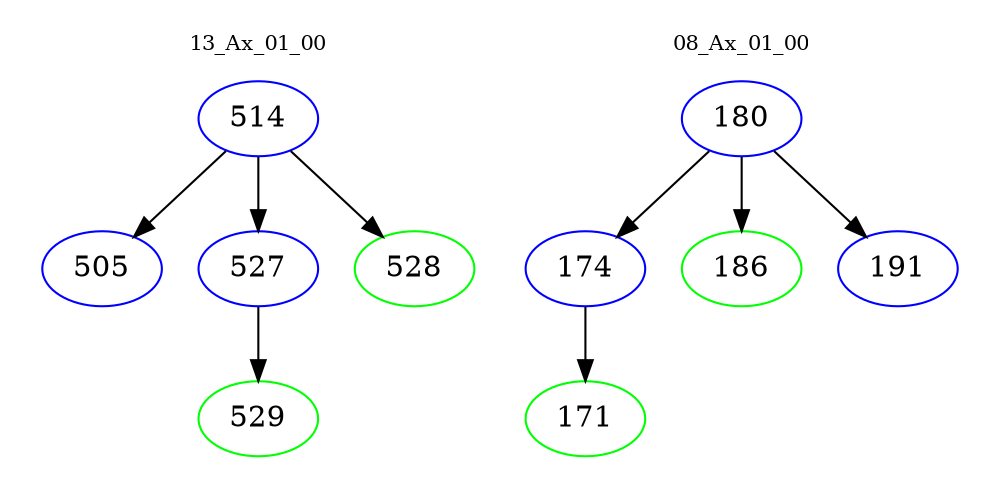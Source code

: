 digraph{
subgraph cluster_0 {
color = white
label = "13_Ax_01_00";
fontsize=10;
T0_514 [label="514", color="blue"]
T0_514 -> T0_505 [color="black"]
T0_505 [label="505", color="blue"]
T0_514 -> T0_527 [color="black"]
T0_527 [label="527", color="blue"]
T0_527 -> T0_529 [color="black"]
T0_529 [label="529", color="green"]
T0_514 -> T0_528 [color="black"]
T0_528 [label="528", color="green"]
}
subgraph cluster_1 {
color = white
label = "08_Ax_01_00";
fontsize=10;
T1_180 [label="180", color="blue"]
T1_180 -> T1_174 [color="black"]
T1_174 [label="174", color="blue"]
T1_174 -> T1_171 [color="black"]
T1_171 [label="171", color="green"]
T1_180 -> T1_186 [color="black"]
T1_186 [label="186", color="green"]
T1_180 -> T1_191 [color="black"]
T1_191 [label="191", color="blue"]
}
}

